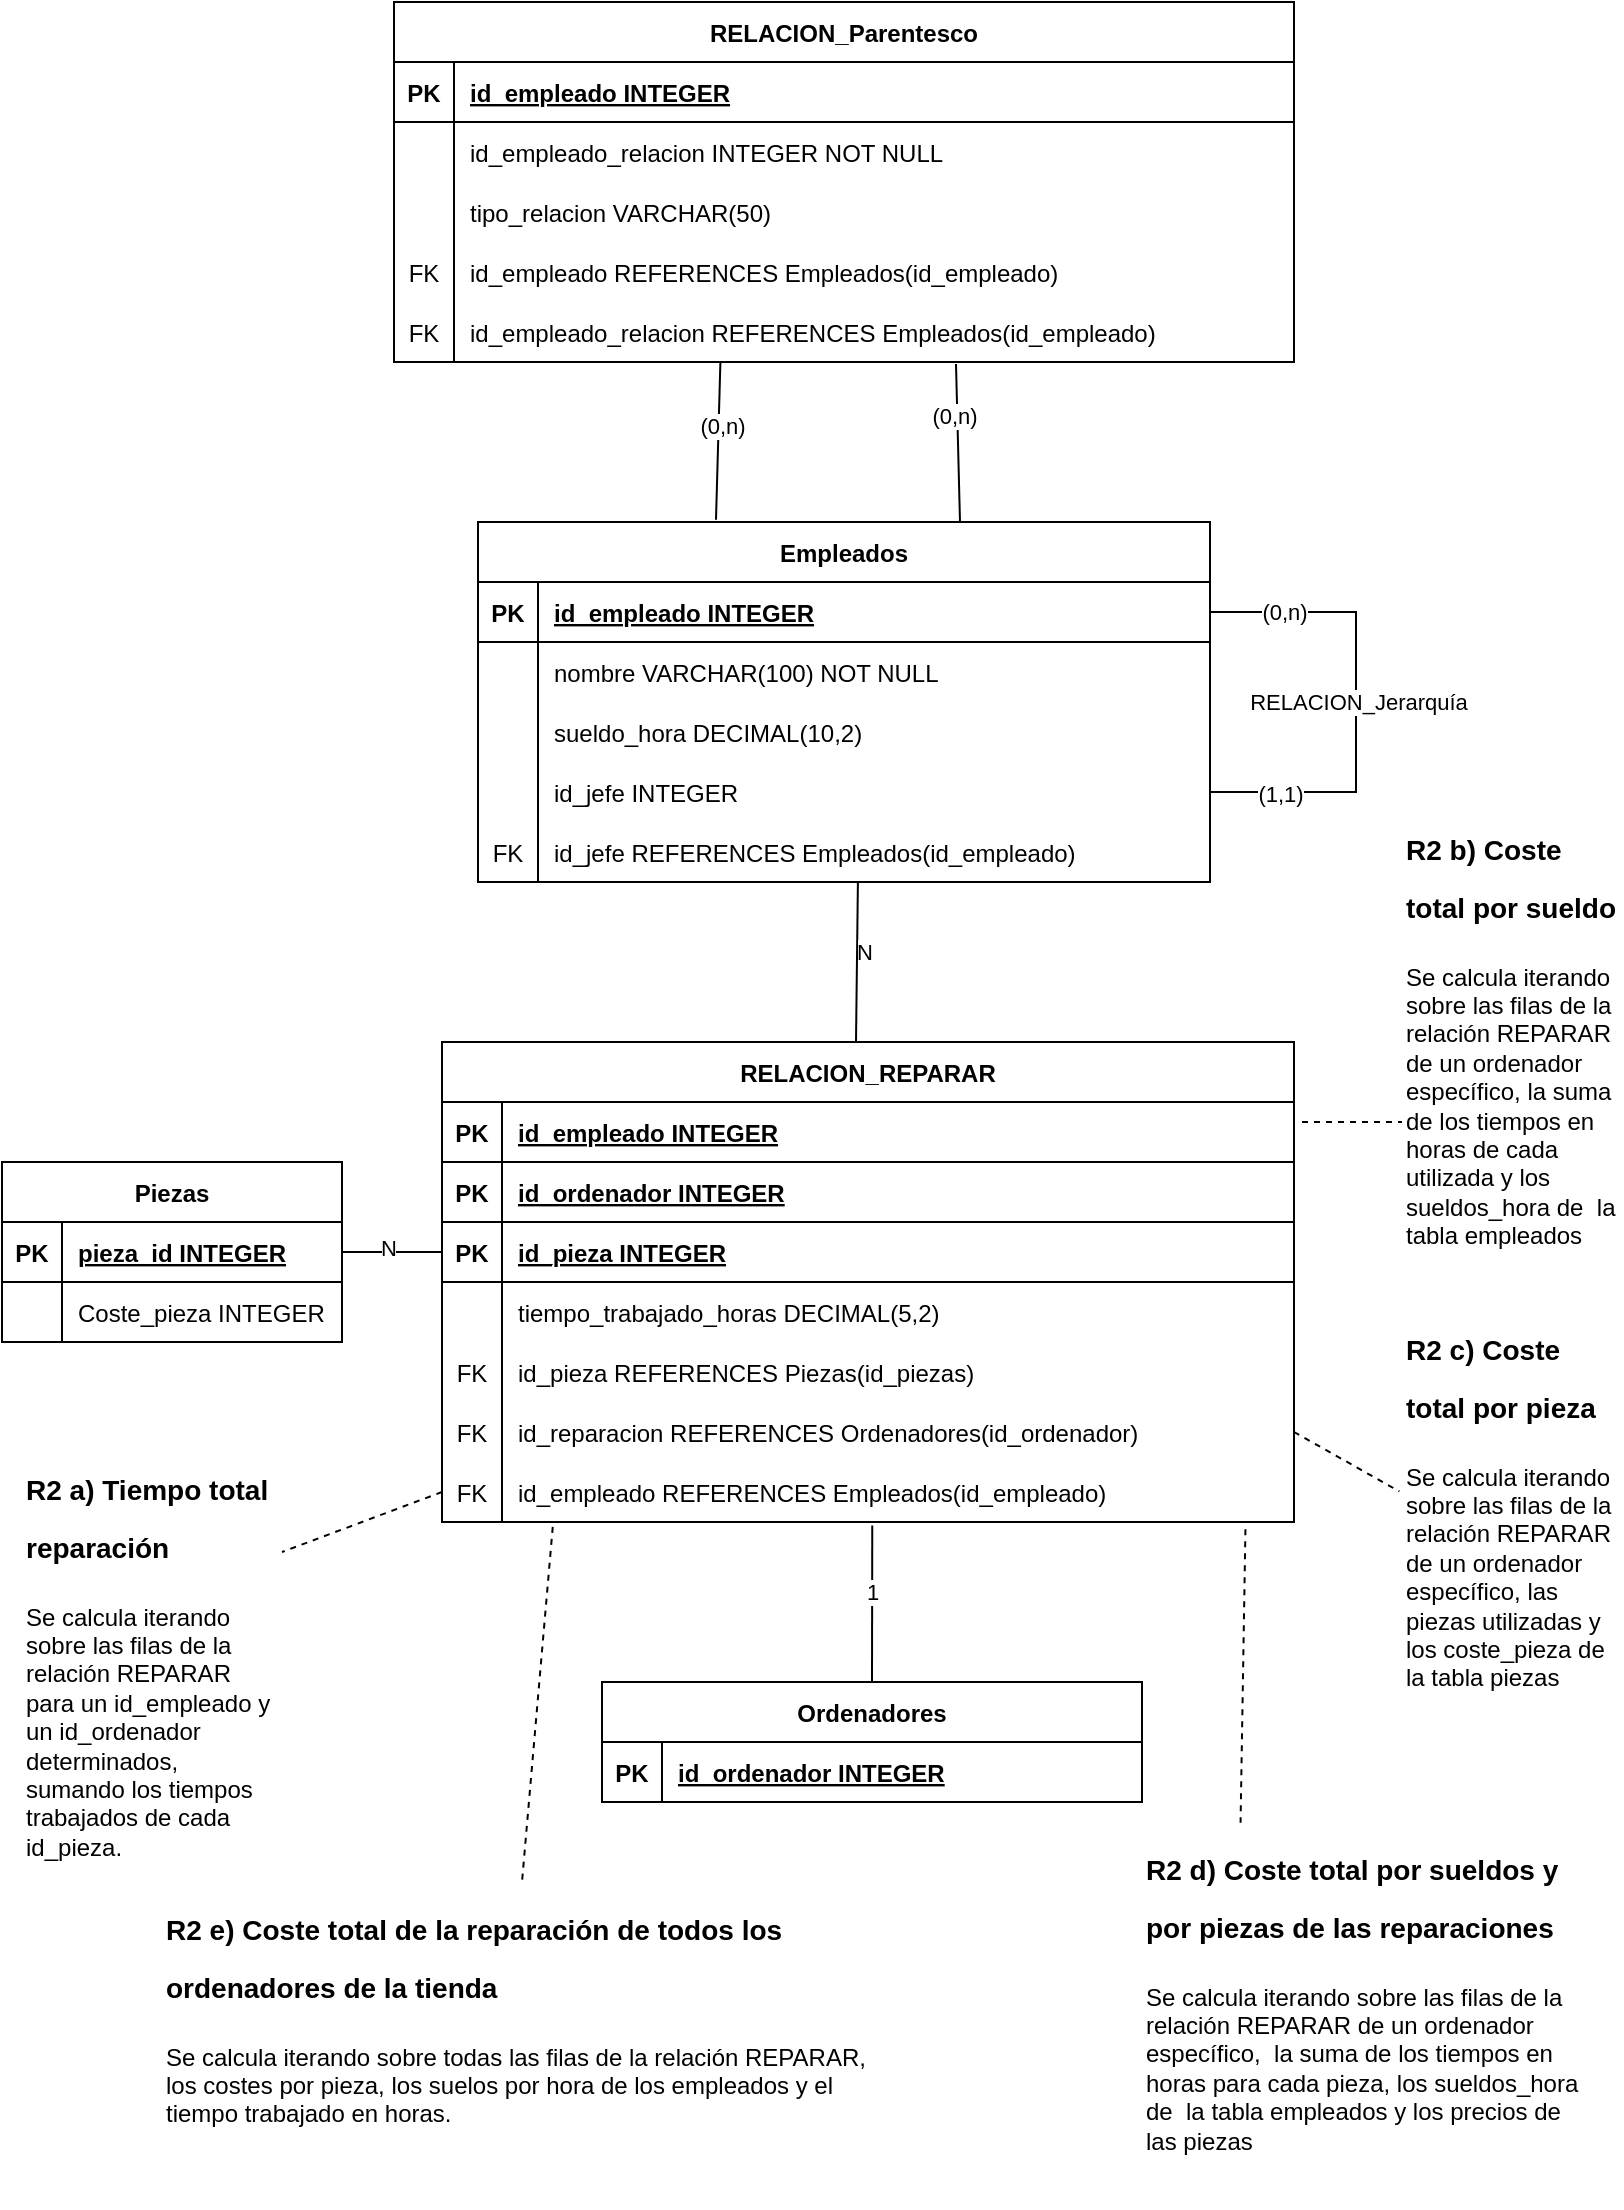 <mxfile version="25.0.3">
  <diagram name="Página-1" id="xGgzA0Pqi8EQrlo79pXu">
    <mxGraphModel dx="847" dy="-395" grid="1" gridSize="10" guides="1" tooltips="1" connect="1" arrows="1" fold="1" page="1" pageScale="1" pageWidth="827" pageHeight="1169" math="0" shadow="0">
      <root>
        <mxCell id="0" />
        <mxCell id="1" parent="0" />
        <mxCell id="ciaVYC9OOsFVDhnM_Xw1-1" value="Empleados" style="shape=table;startSize=30;container=1;collapsible=1;childLayout=tableLayout;fixedRows=1;rowLines=0;fontStyle=1;align=center;resizeLast=1;" parent="1" vertex="1">
          <mxGeometry x="1068" y="1464" width="366" height="180" as="geometry" />
        </mxCell>
        <mxCell id="ciaVYC9OOsFVDhnM_Xw1-2" value="" style="shape=tableRow;horizontal=0;startSize=0;swimlaneHead=0;swimlaneBody=0;fillColor=none;collapsible=0;dropTarget=0;points=[[0,0.5],[1,0.5]];portConstraint=eastwest;strokeColor=inherit;top=0;left=0;right=0;bottom=1;" parent="ciaVYC9OOsFVDhnM_Xw1-1" vertex="1">
          <mxGeometry y="30" width="366" height="30" as="geometry" />
        </mxCell>
        <mxCell id="ciaVYC9OOsFVDhnM_Xw1-3" value="PK" style="shape=partialRectangle;overflow=hidden;connectable=0;fillColor=none;strokeColor=inherit;top=0;left=0;bottom=0;right=0;fontStyle=1;" parent="ciaVYC9OOsFVDhnM_Xw1-2" vertex="1">
          <mxGeometry width="30" height="30" as="geometry">
            <mxRectangle width="30" height="30" as="alternateBounds" />
          </mxGeometry>
        </mxCell>
        <mxCell id="ciaVYC9OOsFVDhnM_Xw1-4" value="id_empleado INTEGER" style="shape=partialRectangle;overflow=hidden;connectable=0;fillColor=none;align=left;strokeColor=inherit;top=0;left=0;bottom=0;right=0;spacingLeft=6;fontStyle=5;" parent="ciaVYC9OOsFVDhnM_Xw1-2" vertex="1">
          <mxGeometry x="30" width="336" height="30" as="geometry">
            <mxRectangle width="336" height="30" as="alternateBounds" />
          </mxGeometry>
        </mxCell>
        <mxCell id="ciaVYC9OOsFVDhnM_Xw1-5" value="" style="shape=tableRow;horizontal=0;startSize=0;swimlaneHead=0;swimlaneBody=0;fillColor=none;collapsible=0;dropTarget=0;points=[[0,0.5],[1,0.5]];portConstraint=eastwest;strokeColor=inherit;top=0;left=0;right=0;bottom=0;" parent="ciaVYC9OOsFVDhnM_Xw1-1" vertex="1">
          <mxGeometry y="60" width="366" height="30" as="geometry" />
        </mxCell>
        <mxCell id="ciaVYC9OOsFVDhnM_Xw1-6" value="" style="shape=partialRectangle;overflow=hidden;connectable=0;fillColor=none;strokeColor=inherit;top=0;left=0;bottom=0;right=0;" parent="ciaVYC9OOsFVDhnM_Xw1-5" vertex="1">
          <mxGeometry width="30" height="30" as="geometry">
            <mxRectangle width="30" height="30" as="alternateBounds" />
          </mxGeometry>
        </mxCell>
        <mxCell id="ciaVYC9OOsFVDhnM_Xw1-7" value="nombre VARCHAR(100) NOT NULL" style="shape=partialRectangle;overflow=hidden;connectable=0;fillColor=none;align=left;strokeColor=inherit;top=0;left=0;bottom=0;right=0;spacingLeft=6;" parent="ciaVYC9OOsFVDhnM_Xw1-5" vertex="1">
          <mxGeometry x="30" width="336" height="30" as="geometry">
            <mxRectangle width="336" height="30" as="alternateBounds" />
          </mxGeometry>
        </mxCell>
        <mxCell id="ciaVYC9OOsFVDhnM_Xw1-8" value="" style="shape=tableRow;horizontal=0;startSize=0;swimlaneHead=0;swimlaneBody=0;fillColor=none;collapsible=0;dropTarget=0;points=[[0,0.5],[1,0.5]];portConstraint=eastwest;strokeColor=inherit;top=0;left=0;right=0;bottom=0;" parent="ciaVYC9OOsFVDhnM_Xw1-1" vertex="1">
          <mxGeometry y="90" width="366" height="30" as="geometry" />
        </mxCell>
        <mxCell id="ciaVYC9OOsFVDhnM_Xw1-9" value="" style="shape=partialRectangle;overflow=hidden;connectable=0;fillColor=none;strokeColor=inherit;top=0;left=0;bottom=0;right=0;" parent="ciaVYC9OOsFVDhnM_Xw1-8" vertex="1">
          <mxGeometry width="30" height="30" as="geometry">
            <mxRectangle width="30" height="30" as="alternateBounds" />
          </mxGeometry>
        </mxCell>
        <mxCell id="ciaVYC9OOsFVDhnM_Xw1-10" value="sueldo_hora DECIMAL(10,2)" style="shape=partialRectangle;overflow=hidden;connectable=0;fillColor=none;align=left;strokeColor=inherit;top=0;left=0;bottom=0;right=0;spacingLeft=6;" parent="ciaVYC9OOsFVDhnM_Xw1-8" vertex="1">
          <mxGeometry x="30" width="336" height="30" as="geometry">
            <mxRectangle width="336" height="30" as="alternateBounds" />
          </mxGeometry>
        </mxCell>
        <mxCell id="ciaVYC9OOsFVDhnM_Xw1-11" value="" style="shape=tableRow;horizontal=0;startSize=0;swimlaneHead=0;swimlaneBody=0;fillColor=none;collapsible=0;dropTarget=0;points=[[0,0.5],[1,0.5]];portConstraint=eastwest;strokeColor=inherit;top=0;left=0;right=0;bottom=0;" parent="ciaVYC9OOsFVDhnM_Xw1-1" vertex="1">
          <mxGeometry y="120" width="366" height="30" as="geometry" />
        </mxCell>
        <mxCell id="ciaVYC9OOsFVDhnM_Xw1-12" value="" style="shape=partialRectangle;overflow=hidden;connectable=0;fillColor=none;strokeColor=inherit;top=0;left=0;bottom=0;right=0;" parent="ciaVYC9OOsFVDhnM_Xw1-11" vertex="1">
          <mxGeometry width="30" height="30" as="geometry">
            <mxRectangle width="30" height="30" as="alternateBounds" />
          </mxGeometry>
        </mxCell>
        <mxCell id="ciaVYC9OOsFVDhnM_Xw1-13" value="id_jefe INTEGER" style="shape=partialRectangle;overflow=hidden;connectable=0;fillColor=none;align=left;strokeColor=inherit;top=0;left=0;bottom=0;right=0;spacingLeft=6;" parent="ciaVYC9OOsFVDhnM_Xw1-11" vertex="1">
          <mxGeometry x="30" width="336" height="30" as="geometry">
            <mxRectangle width="336" height="30" as="alternateBounds" />
          </mxGeometry>
        </mxCell>
        <mxCell id="ciaVYC9OOsFVDhnM_Xw1-14" value="" style="shape=tableRow;horizontal=0;startSize=0;swimlaneHead=0;swimlaneBody=0;fillColor=none;collapsible=0;dropTarget=0;points=[[0,0.5],[1,0.5]];portConstraint=eastwest;strokeColor=inherit;top=0;left=0;right=0;bottom=0;" parent="ciaVYC9OOsFVDhnM_Xw1-1" vertex="1">
          <mxGeometry y="150" width="366" height="30" as="geometry" />
        </mxCell>
        <mxCell id="ciaVYC9OOsFVDhnM_Xw1-15" value="FK" style="shape=partialRectangle;overflow=hidden;connectable=0;fillColor=none;strokeColor=inherit;top=0;left=0;bottom=0;right=0;" parent="ciaVYC9OOsFVDhnM_Xw1-14" vertex="1">
          <mxGeometry width="30" height="30" as="geometry">
            <mxRectangle width="30" height="30" as="alternateBounds" />
          </mxGeometry>
        </mxCell>
        <mxCell id="ciaVYC9OOsFVDhnM_Xw1-16" value="id_jefe REFERENCES Empleados(id_empleado)" style="shape=partialRectangle;overflow=hidden;connectable=0;fillColor=none;align=left;strokeColor=inherit;top=0;left=0;bottom=0;right=0;spacingLeft=6;" parent="ciaVYC9OOsFVDhnM_Xw1-14" vertex="1">
          <mxGeometry x="30" width="336" height="30" as="geometry">
            <mxRectangle width="336" height="30" as="alternateBounds" />
          </mxGeometry>
        </mxCell>
        <mxCell id="2tgkT-NRapqYgI7skfgN-1" value="" style="endArrow=none;html=1;rounded=0;exitX=1;exitY=0.5;exitDx=0;exitDy=0;entryX=1;entryY=0.5;entryDx=0;entryDy=0;" parent="ciaVYC9OOsFVDhnM_Xw1-1" source="ciaVYC9OOsFVDhnM_Xw1-11" target="ciaVYC9OOsFVDhnM_Xw1-2" edge="1">
          <mxGeometry width="50" height="50" relative="1" as="geometry">
            <mxPoint x="366" y="135.0" as="sourcePoint" />
            <mxPoint x="366" y="45.0" as="targetPoint" />
            <Array as="points">
              <mxPoint x="439" y="135.0" />
              <mxPoint x="439" y="45.0" />
            </Array>
          </mxGeometry>
        </mxCell>
        <mxCell id="2tgkT-NRapqYgI7skfgN-2" value="RELACION_Jerarquía" style="edgeLabel;html=1;align=center;verticalAlign=middle;resizable=0;points=[];" parent="2tgkT-NRapqYgI7skfgN-1" vertex="1" connectable="0">
          <mxGeometry x="0.002" y="-1" relative="1" as="geometry">
            <mxPoint as="offset" />
          </mxGeometry>
        </mxCell>
        <mxCell id="2tgkT-NRapqYgI7skfgN-3" value="(1,1)" style="edgeLabel;html=1;align=center;verticalAlign=middle;resizable=0;points=[];" parent="2tgkT-NRapqYgI7skfgN-1" vertex="1" connectable="0">
          <mxGeometry x="-0.703" y="-1" relative="1" as="geometry">
            <mxPoint as="offset" />
          </mxGeometry>
        </mxCell>
        <mxCell id="2tgkT-NRapqYgI7skfgN-4" value="(0,n)" style="edgeLabel;html=1;align=center;verticalAlign=middle;resizable=0;points=[];" parent="2tgkT-NRapqYgI7skfgN-1" vertex="1" connectable="0">
          <mxGeometry x="0.686" relative="1" as="geometry">
            <mxPoint as="offset" />
          </mxGeometry>
        </mxCell>
        <mxCell id="ciaVYC9OOsFVDhnM_Xw1-17" value="RELACION_Parentesco" style="shape=table;startSize=30;container=1;collapsible=1;childLayout=tableLayout;fixedRows=1;rowLines=0;fontStyle=1;align=center;resizeLast=1;" parent="1" vertex="1">
          <mxGeometry x="1026" y="1204" width="450" height="180" as="geometry" />
        </mxCell>
        <mxCell id="ciaVYC9OOsFVDhnM_Xw1-18" value="" style="shape=tableRow;horizontal=0;startSize=0;swimlaneHead=0;swimlaneBody=0;fillColor=none;collapsible=0;dropTarget=0;points=[[0,0.5],[1,0.5]];portConstraint=eastwest;strokeColor=inherit;top=0;left=0;right=0;bottom=1;" parent="ciaVYC9OOsFVDhnM_Xw1-17" vertex="1">
          <mxGeometry y="30" width="450" height="30" as="geometry" />
        </mxCell>
        <mxCell id="ciaVYC9OOsFVDhnM_Xw1-19" value="PK" style="shape=partialRectangle;overflow=hidden;connectable=0;fillColor=none;strokeColor=inherit;top=0;left=0;bottom=0;right=0;fontStyle=1;" parent="ciaVYC9OOsFVDhnM_Xw1-18" vertex="1">
          <mxGeometry width="30" height="30" as="geometry">
            <mxRectangle width="30" height="30" as="alternateBounds" />
          </mxGeometry>
        </mxCell>
        <mxCell id="ciaVYC9OOsFVDhnM_Xw1-20" value="id_empleado INTEGER" style="shape=partialRectangle;overflow=hidden;connectable=0;fillColor=none;align=left;strokeColor=inherit;top=0;left=0;bottom=0;right=0;spacingLeft=6;fontStyle=5;" parent="ciaVYC9OOsFVDhnM_Xw1-18" vertex="1">
          <mxGeometry x="30" width="420" height="30" as="geometry">
            <mxRectangle width="420" height="30" as="alternateBounds" />
          </mxGeometry>
        </mxCell>
        <mxCell id="ciaVYC9OOsFVDhnM_Xw1-21" value="" style="shape=tableRow;horizontal=0;startSize=0;swimlaneHead=0;swimlaneBody=0;fillColor=none;collapsible=0;dropTarget=0;points=[[0,0.5],[1,0.5]];portConstraint=eastwest;strokeColor=inherit;top=0;left=0;right=0;bottom=0;" parent="ciaVYC9OOsFVDhnM_Xw1-17" vertex="1">
          <mxGeometry y="60" width="450" height="30" as="geometry" />
        </mxCell>
        <mxCell id="ciaVYC9OOsFVDhnM_Xw1-22" value="" style="shape=partialRectangle;overflow=hidden;connectable=0;fillColor=none;strokeColor=inherit;top=0;left=0;bottom=0;right=0;" parent="ciaVYC9OOsFVDhnM_Xw1-21" vertex="1">
          <mxGeometry width="30" height="30" as="geometry">
            <mxRectangle width="30" height="30" as="alternateBounds" />
          </mxGeometry>
        </mxCell>
        <mxCell id="ciaVYC9OOsFVDhnM_Xw1-23" value="id_empleado_relacion INTEGER NOT NULL" style="shape=partialRectangle;overflow=hidden;connectable=0;fillColor=none;align=left;strokeColor=inherit;top=0;left=0;bottom=0;right=0;spacingLeft=6;" parent="ciaVYC9OOsFVDhnM_Xw1-21" vertex="1">
          <mxGeometry x="30" width="420" height="30" as="geometry">
            <mxRectangle width="420" height="30" as="alternateBounds" />
          </mxGeometry>
        </mxCell>
        <mxCell id="ciaVYC9OOsFVDhnM_Xw1-24" value="" style="shape=tableRow;horizontal=0;startSize=0;swimlaneHead=0;swimlaneBody=0;fillColor=none;collapsible=0;dropTarget=0;points=[[0,0.5],[1,0.5]];portConstraint=eastwest;strokeColor=inherit;top=0;left=0;right=0;bottom=0;" parent="ciaVYC9OOsFVDhnM_Xw1-17" vertex="1">
          <mxGeometry y="90" width="450" height="30" as="geometry" />
        </mxCell>
        <mxCell id="ciaVYC9OOsFVDhnM_Xw1-25" value="" style="shape=partialRectangle;overflow=hidden;connectable=0;fillColor=none;strokeColor=inherit;top=0;left=0;bottom=0;right=0;" parent="ciaVYC9OOsFVDhnM_Xw1-24" vertex="1">
          <mxGeometry width="30" height="30" as="geometry">
            <mxRectangle width="30" height="30" as="alternateBounds" />
          </mxGeometry>
        </mxCell>
        <mxCell id="ciaVYC9OOsFVDhnM_Xw1-26" value="tipo_relacion VARCHAR(50)" style="shape=partialRectangle;overflow=hidden;connectable=0;fillColor=none;align=left;strokeColor=inherit;top=0;left=0;bottom=0;right=0;spacingLeft=6;" parent="ciaVYC9OOsFVDhnM_Xw1-24" vertex="1">
          <mxGeometry x="30" width="420" height="30" as="geometry">
            <mxRectangle width="420" height="30" as="alternateBounds" />
          </mxGeometry>
        </mxCell>
        <mxCell id="ciaVYC9OOsFVDhnM_Xw1-27" value="" style="shape=tableRow;horizontal=0;startSize=0;swimlaneHead=0;swimlaneBody=0;fillColor=none;collapsible=0;dropTarget=0;points=[[0,0.5],[1,0.5]];portConstraint=eastwest;strokeColor=inherit;top=0;left=0;right=0;bottom=0;" parent="ciaVYC9OOsFVDhnM_Xw1-17" vertex="1">
          <mxGeometry y="120" width="450" height="30" as="geometry" />
        </mxCell>
        <mxCell id="ciaVYC9OOsFVDhnM_Xw1-28" value="FK" style="shape=partialRectangle;overflow=hidden;connectable=0;fillColor=none;strokeColor=inherit;top=0;left=0;bottom=0;right=0;" parent="ciaVYC9OOsFVDhnM_Xw1-27" vertex="1">
          <mxGeometry width="30" height="30" as="geometry">
            <mxRectangle width="30" height="30" as="alternateBounds" />
          </mxGeometry>
        </mxCell>
        <mxCell id="ciaVYC9OOsFVDhnM_Xw1-29" value="id_empleado REFERENCES Empleados(id_empleado)" style="shape=partialRectangle;overflow=hidden;connectable=0;fillColor=none;align=left;strokeColor=inherit;top=0;left=0;bottom=0;right=0;spacingLeft=6;" parent="ciaVYC9OOsFVDhnM_Xw1-27" vertex="1">
          <mxGeometry x="30" width="420" height="30" as="geometry">
            <mxRectangle width="420" height="30" as="alternateBounds" />
          </mxGeometry>
        </mxCell>
        <mxCell id="ciaVYC9OOsFVDhnM_Xw1-30" value="" style="shape=tableRow;horizontal=0;startSize=0;swimlaneHead=0;swimlaneBody=0;fillColor=none;collapsible=0;dropTarget=0;points=[[0,0.5],[1,0.5]];portConstraint=eastwest;strokeColor=inherit;top=0;left=0;right=0;bottom=0;" parent="ciaVYC9OOsFVDhnM_Xw1-17" vertex="1">
          <mxGeometry y="150" width="450" height="30" as="geometry" />
        </mxCell>
        <mxCell id="ciaVYC9OOsFVDhnM_Xw1-31" value="FK" style="shape=partialRectangle;overflow=hidden;connectable=0;fillColor=none;strokeColor=inherit;top=0;left=0;bottom=0;right=0;" parent="ciaVYC9OOsFVDhnM_Xw1-30" vertex="1">
          <mxGeometry width="30" height="30" as="geometry">
            <mxRectangle width="30" height="30" as="alternateBounds" />
          </mxGeometry>
        </mxCell>
        <mxCell id="ciaVYC9OOsFVDhnM_Xw1-32" value="id_empleado_relacion REFERENCES Empleados(id_empleado)" style="shape=partialRectangle;overflow=hidden;connectable=0;fillColor=none;align=left;strokeColor=inherit;top=0;left=0;bottom=0;right=0;spacingLeft=6;" parent="ciaVYC9OOsFVDhnM_Xw1-30" vertex="1">
          <mxGeometry x="30" width="420" height="30" as="geometry">
            <mxRectangle width="420" height="30" as="alternateBounds" />
          </mxGeometry>
        </mxCell>
        <mxCell id="ciaVYC9OOsFVDhnM_Xw1-33" value="Ordenadores" style="shape=table;startSize=30;container=1;collapsible=1;childLayout=tableLayout;fixedRows=1;rowLines=0;fontStyle=1;align=center;resizeLast=1;" parent="1" vertex="1">
          <mxGeometry x="1130" y="2044" width="270" height="60" as="geometry" />
        </mxCell>
        <mxCell id="ciaVYC9OOsFVDhnM_Xw1-34" value="" style="shape=tableRow;horizontal=0;startSize=0;swimlaneHead=0;swimlaneBody=0;fillColor=none;collapsible=0;dropTarget=0;points=[[0,0.5],[1,0.5]];portConstraint=eastwest;strokeColor=inherit;top=0;left=0;right=0;bottom=1;" parent="ciaVYC9OOsFVDhnM_Xw1-33" vertex="1">
          <mxGeometry y="30" width="270" height="30" as="geometry" />
        </mxCell>
        <mxCell id="ciaVYC9OOsFVDhnM_Xw1-35" value="PK" style="shape=partialRectangle;overflow=hidden;connectable=0;fillColor=none;strokeColor=inherit;top=0;left=0;bottom=0;right=0;fontStyle=1;" parent="ciaVYC9OOsFVDhnM_Xw1-34" vertex="1">
          <mxGeometry width="30" height="30" as="geometry">
            <mxRectangle width="30" height="30" as="alternateBounds" />
          </mxGeometry>
        </mxCell>
        <mxCell id="ciaVYC9OOsFVDhnM_Xw1-36" value="id_ordenador INTEGER" style="shape=partialRectangle;overflow=hidden;connectable=0;fillColor=none;align=left;strokeColor=inherit;top=0;left=0;bottom=0;right=0;spacingLeft=6;fontStyle=5;" parent="ciaVYC9OOsFVDhnM_Xw1-34" vertex="1">
          <mxGeometry x="30" width="240" height="30" as="geometry">
            <mxRectangle width="240" height="30" as="alternateBounds" />
          </mxGeometry>
        </mxCell>
        <mxCell id="ciaVYC9OOsFVDhnM_Xw1-37" value="RELACION_REPARAR" style="shape=table;startSize=30;container=1;collapsible=1;childLayout=tableLayout;fixedRows=1;rowLines=0;fontStyle=1;align=center;resizeLast=1;" parent="1" vertex="1">
          <mxGeometry x="1050" y="1724" width="426" height="240" as="geometry" />
        </mxCell>
        <mxCell id="ciaVYC9OOsFVDhnM_Xw1-38" value="" style="shape=tableRow;horizontal=0;startSize=0;swimlaneHead=0;swimlaneBody=0;fillColor=none;collapsible=0;dropTarget=0;points=[[0,0.5],[1,0.5]];portConstraint=eastwest;strokeColor=inherit;top=0;left=0;right=0;bottom=1;" parent="ciaVYC9OOsFVDhnM_Xw1-37" vertex="1">
          <mxGeometry y="30" width="426" height="30" as="geometry" />
        </mxCell>
        <mxCell id="ciaVYC9OOsFVDhnM_Xw1-39" value="PK" style="shape=partialRectangle;overflow=hidden;connectable=0;fillColor=none;strokeColor=inherit;top=0;left=0;bottom=0;right=0;fontStyle=1;" parent="ciaVYC9OOsFVDhnM_Xw1-38" vertex="1">
          <mxGeometry width="30" height="30" as="geometry">
            <mxRectangle width="30" height="30" as="alternateBounds" />
          </mxGeometry>
        </mxCell>
        <mxCell id="ciaVYC9OOsFVDhnM_Xw1-40" value="id_empleado INTEGER" style="shape=partialRectangle;overflow=hidden;connectable=0;fillColor=none;align=left;strokeColor=inherit;top=0;left=0;bottom=0;right=0;spacingLeft=6;fontStyle=5;" parent="ciaVYC9OOsFVDhnM_Xw1-38" vertex="1">
          <mxGeometry x="30" width="396" height="30" as="geometry">
            <mxRectangle width="396" height="30" as="alternateBounds" />
          </mxGeometry>
        </mxCell>
        <mxCell id="ciaVYC9OOsFVDhnM_Xw1-41" value="" style="shape=tableRow;horizontal=0;startSize=0;swimlaneHead=0;swimlaneBody=0;fillColor=none;collapsible=0;dropTarget=0;points=[[0,0.5],[1,0.5]];portConstraint=eastwest;strokeColor=inherit;top=0;left=0;right=0;bottom=1;" parent="ciaVYC9OOsFVDhnM_Xw1-37" vertex="1">
          <mxGeometry y="60" width="426" height="30" as="geometry" />
        </mxCell>
        <mxCell id="ciaVYC9OOsFVDhnM_Xw1-42" value="PK" style="shape=partialRectangle;overflow=hidden;connectable=0;fillColor=none;strokeColor=inherit;top=0;left=0;bottom=0;right=0;fontStyle=1;" parent="ciaVYC9OOsFVDhnM_Xw1-41" vertex="1">
          <mxGeometry width="30" height="30" as="geometry">
            <mxRectangle width="30" height="30" as="alternateBounds" />
          </mxGeometry>
        </mxCell>
        <mxCell id="ciaVYC9OOsFVDhnM_Xw1-43" value="id_ordenador INTEGER" style="shape=partialRectangle;overflow=hidden;connectable=0;fillColor=none;align=left;strokeColor=inherit;top=0;left=0;bottom=0;right=0;spacingLeft=6;fontStyle=5;" parent="ciaVYC9OOsFVDhnM_Xw1-41" vertex="1">
          <mxGeometry x="30" width="396" height="30" as="geometry">
            <mxRectangle width="396" height="30" as="alternateBounds" />
          </mxGeometry>
        </mxCell>
        <mxCell id="ciaVYC9OOsFVDhnM_Xw1-44" style="shape=tableRow;horizontal=0;startSize=0;swimlaneHead=0;swimlaneBody=0;fillColor=none;collapsible=0;dropTarget=0;points=[[0,0.5],[1,0.5]];portConstraint=eastwest;strokeColor=inherit;top=0;left=0;right=0;bottom=1;" parent="ciaVYC9OOsFVDhnM_Xw1-37" vertex="1">
          <mxGeometry y="90" width="426" height="30" as="geometry" />
        </mxCell>
        <mxCell id="ciaVYC9OOsFVDhnM_Xw1-45" value="PK" style="shape=partialRectangle;overflow=hidden;connectable=0;fillColor=none;strokeColor=inherit;top=0;left=0;bottom=0;right=0;fontStyle=1;" parent="ciaVYC9OOsFVDhnM_Xw1-44" vertex="1">
          <mxGeometry width="30" height="30" as="geometry">
            <mxRectangle width="30" height="30" as="alternateBounds" />
          </mxGeometry>
        </mxCell>
        <mxCell id="ciaVYC9OOsFVDhnM_Xw1-46" value="id_pieza INTEGER" style="shape=partialRectangle;overflow=hidden;connectable=0;fillColor=none;align=left;strokeColor=inherit;top=0;left=0;bottom=0;right=0;spacingLeft=6;fontStyle=5;" parent="ciaVYC9OOsFVDhnM_Xw1-44" vertex="1">
          <mxGeometry x="30" width="396" height="30" as="geometry">
            <mxRectangle width="396" height="30" as="alternateBounds" />
          </mxGeometry>
        </mxCell>
        <mxCell id="ciaVYC9OOsFVDhnM_Xw1-50" value="" style="shape=tableRow;horizontal=0;startSize=0;swimlaneHead=0;swimlaneBody=0;fillColor=none;collapsible=0;dropTarget=0;points=[[0,0.5],[1,0.5]];portConstraint=eastwest;strokeColor=inherit;top=0;left=0;right=0;bottom=0;" parent="ciaVYC9OOsFVDhnM_Xw1-37" vertex="1">
          <mxGeometry y="120" width="426" height="30" as="geometry" />
        </mxCell>
        <mxCell id="ciaVYC9OOsFVDhnM_Xw1-51" value="" style="shape=partialRectangle;overflow=hidden;connectable=0;fillColor=none;strokeColor=inherit;top=0;left=0;bottom=0;right=0;" parent="ciaVYC9OOsFVDhnM_Xw1-50" vertex="1">
          <mxGeometry width="30" height="30" as="geometry">
            <mxRectangle width="30" height="30" as="alternateBounds" />
          </mxGeometry>
        </mxCell>
        <mxCell id="ciaVYC9OOsFVDhnM_Xw1-52" value="tiempo_trabajado_horas DECIMAL(5,2)" style="shape=partialRectangle;overflow=hidden;connectable=0;fillColor=none;align=left;strokeColor=inherit;top=0;left=0;bottom=0;right=0;spacingLeft=6;" parent="ciaVYC9OOsFVDhnM_Xw1-50" vertex="1">
          <mxGeometry x="30" width="396" height="30" as="geometry">
            <mxRectangle width="396" height="30" as="alternateBounds" />
          </mxGeometry>
        </mxCell>
        <mxCell id="ciaVYC9OOsFVDhnM_Xw1-53" value="" style="shape=tableRow;horizontal=0;startSize=0;swimlaneHead=0;swimlaneBody=0;fillColor=none;collapsible=0;dropTarget=0;points=[[0,0.5],[1,0.5]];portConstraint=eastwest;strokeColor=inherit;top=0;left=0;right=0;bottom=0;" parent="ciaVYC9OOsFVDhnM_Xw1-37" vertex="1">
          <mxGeometry y="150" width="426" height="30" as="geometry" />
        </mxCell>
        <mxCell id="ciaVYC9OOsFVDhnM_Xw1-54" value="FK" style="shape=partialRectangle;overflow=hidden;connectable=0;fillColor=none;strokeColor=inherit;top=0;left=0;bottom=0;right=0;" parent="ciaVYC9OOsFVDhnM_Xw1-53" vertex="1">
          <mxGeometry width="30" height="30" as="geometry">
            <mxRectangle width="30" height="30" as="alternateBounds" />
          </mxGeometry>
        </mxCell>
        <mxCell id="ciaVYC9OOsFVDhnM_Xw1-55" value="id_pieza REFERENCES Piezas(id_piezas)" style="shape=partialRectangle;overflow=hidden;connectable=0;fillColor=none;align=left;strokeColor=inherit;top=0;left=0;bottom=0;right=0;spacingLeft=6;" parent="ciaVYC9OOsFVDhnM_Xw1-53" vertex="1">
          <mxGeometry x="30" width="396" height="30" as="geometry">
            <mxRectangle width="396" height="30" as="alternateBounds" />
          </mxGeometry>
        </mxCell>
        <mxCell id="ciaVYC9OOsFVDhnM_Xw1-56" value="" style="shape=tableRow;horizontal=0;startSize=0;swimlaneHead=0;swimlaneBody=0;fillColor=none;collapsible=0;dropTarget=0;points=[[0,0.5],[1,0.5]];portConstraint=eastwest;strokeColor=inherit;top=0;left=0;right=0;bottom=0;" parent="ciaVYC9OOsFVDhnM_Xw1-37" vertex="1">
          <mxGeometry y="180" width="426" height="30" as="geometry" />
        </mxCell>
        <mxCell id="ciaVYC9OOsFVDhnM_Xw1-57" value="FK" style="shape=partialRectangle;overflow=hidden;connectable=0;fillColor=none;strokeColor=inherit;top=0;left=0;bottom=0;right=0;" parent="ciaVYC9OOsFVDhnM_Xw1-56" vertex="1">
          <mxGeometry width="30" height="30" as="geometry">
            <mxRectangle width="30" height="30" as="alternateBounds" />
          </mxGeometry>
        </mxCell>
        <mxCell id="ciaVYC9OOsFVDhnM_Xw1-58" value="id_reparacion REFERENCES Ordenadores(id_ordenador)" style="shape=partialRectangle;overflow=hidden;connectable=0;fillColor=none;align=left;strokeColor=inherit;top=0;left=0;bottom=0;right=0;spacingLeft=6;" parent="ciaVYC9OOsFVDhnM_Xw1-56" vertex="1">
          <mxGeometry x="30" width="396" height="30" as="geometry">
            <mxRectangle width="396" height="30" as="alternateBounds" />
          </mxGeometry>
        </mxCell>
        <mxCell id="ciaVYC9OOsFVDhnM_Xw1-59" value="" style="shape=tableRow;horizontal=0;startSize=0;swimlaneHead=0;swimlaneBody=0;fillColor=none;collapsible=0;dropTarget=0;points=[[0,0.5],[1,0.5]];portConstraint=eastwest;strokeColor=inherit;top=0;left=0;right=0;bottom=0;" parent="ciaVYC9OOsFVDhnM_Xw1-37" vertex="1">
          <mxGeometry y="210" width="426" height="30" as="geometry" />
        </mxCell>
        <mxCell id="ciaVYC9OOsFVDhnM_Xw1-60" value="FK" style="shape=partialRectangle;overflow=hidden;connectable=0;fillColor=none;strokeColor=inherit;top=0;left=0;bottom=0;right=0;" parent="ciaVYC9OOsFVDhnM_Xw1-59" vertex="1">
          <mxGeometry width="30" height="30" as="geometry">
            <mxRectangle width="30" height="30" as="alternateBounds" />
          </mxGeometry>
        </mxCell>
        <mxCell id="ciaVYC9OOsFVDhnM_Xw1-61" value="id_empleado REFERENCES Empleados(id_empleado)" style="shape=partialRectangle;overflow=hidden;connectable=0;fillColor=none;align=left;strokeColor=inherit;top=0;left=0;bottom=0;right=0;spacingLeft=6;" parent="ciaVYC9OOsFVDhnM_Xw1-59" vertex="1">
          <mxGeometry x="30" width="396" height="30" as="geometry">
            <mxRectangle width="396" height="30" as="alternateBounds" />
          </mxGeometry>
        </mxCell>
        <mxCell id="ciaVYC9OOsFVDhnM_Xw1-62" value="" style="endArrow=none;html=1;rounded=0;entryX=0.496;entryY=1.037;entryDx=0;entryDy=0;entryPerimeter=0;" parent="1" edge="1">
          <mxGeometry width="50" height="50" relative="1" as="geometry">
            <mxPoint x="1187" y="1462.89" as="sourcePoint" />
            <mxPoint x="1189.2" y="1384" as="targetPoint" />
          </mxGeometry>
        </mxCell>
        <mxCell id="ciaVYC9OOsFVDhnM_Xw1-63" value="(0,n)" style="edgeLabel;html=1;align=center;verticalAlign=middle;resizable=0;points=[];" parent="ciaVYC9OOsFVDhnM_Xw1-62" vertex="1" connectable="0">
          <mxGeometry x="0.189" y="-1" relative="1" as="geometry">
            <mxPoint as="offset" />
          </mxGeometry>
        </mxCell>
        <mxCell id="ciaVYC9OOsFVDhnM_Xw1-64" value="" style="endArrow=none;html=1;rounded=0;entryX=0.519;entryY=1;entryDx=0;entryDy=0;entryPerimeter=0;" parent="1" target="ciaVYC9OOsFVDhnM_Xw1-14" edge="1">
          <mxGeometry width="50" height="50" relative="1" as="geometry">
            <mxPoint x="1257" y="1724" as="sourcePoint" />
            <mxPoint x="1317" y="1714" as="targetPoint" />
          </mxGeometry>
        </mxCell>
        <mxCell id="ciaVYC9OOsFVDhnM_Xw1-65" value="N" style="edgeLabel;html=1;align=center;verticalAlign=middle;resizable=0;points=[];" parent="ciaVYC9OOsFVDhnM_Xw1-64" vertex="1" connectable="0">
          <mxGeometry x="0.129" y="-3" relative="1" as="geometry">
            <mxPoint as="offset" />
          </mxGeometry>
        </mxCell>
        <mxCell id="ciaVYC9OOsFVDhnM_Xw1-66" value="" style="endArrow=none;html=1;rounded=0;entryX=0.505;entryY=1.057;entryDx=0;entryDy=0;entryPerimeter=0;exitX=0.5;exitY=0;exitDx=0;exitDy=0;" parent="1" source="ciaVYC9OOsFVDhnM_Xw1-33" target="ciaVYC9OOsFVDhnM_Xw1-59" edge="1">
          <mxGeometry width="50" height="50" relative="1" as="geometry">
            <mxPoint x="1265" y="2014" as="sourcePoint" />
            <mxPoint x="1317" y="1954" as="targetPoint" />
          </mxGeometry>
        </mxCell>
        <mxCell id="ciaVYC9OOsFVDhnM_Xw1-67" value="1" style="edgeLabel;html=1;align=center;verticalAlign=middle;resizable=0;points=[];" parent="ciaVYC9OOsFVDhnM_Xw1-66" vertex="1" connectable="0">
          <mxGeometry x="0.13" relative="1" as="geometry">
            <mxPoint y="-1" as="offset" />
          </mxGeometry>
        </mxCell>
        <mxCell id="ciaVYC9OOsFVDhnM_Xw1-68" value="" style="endArrow=none;html=1;rounded=0;entryX=0.496;entryY=1.037;entryDx=0;entryDy=0;entryPerimeter=0;exitX=0.5;exitY=0;exitDx=0;exitDy=0;" parent="1" edge="1">
          <mxGeometry width="50" height="50" relative="1" as="geometry">
            <mxPoint x="1309" y="1464" as="sourcePoint" />
            <mxPoint x="1307" y="1385" as="targetPoint" />
          </mxGeometry>
        </mxCell>
        <mxCell id="ciaVYC9OOsFVDhnM_Xw1-69" value="(0,n)" style="edgeLabel;html=1;align=center;verticalAlign=middle;resizable=0;points=[];" parent="ciaVYC9OOsFVDhnM_Xw1-68" vertex="1" connectable="0">
          <mxGeometry x="0.343" y="2" relative="1" as="geometry">
            <mxPoint as="offset" />
          </mxGeometry>
        </mxCell>
        <mxCell id="ciaVYC9OOsFVDhnM_Xw1-70" value="&lt;h1 style=&quot;margin-top: 0px;&quot;&gt;&lt;font style=&quot;font-size: 14px;&quot;&gt;R2 a) Tiempo total reparación&lt;/font&gt;&lt;br&gt;&lt;/h1&gt;&lt;p&gt;Se calcula iterando sobre las filas de la relación REPARAR para un id_empleado y un id_ordenador determinados, sumando los tiempos trabajados de cada id_pieza.&lt;br&gt;&lt;/p&gt;" style="text;html=1;whiteSpace=wrap;overflow=hidden;rounded=0;" parent="1" vertex="1">
          <mxGeometry x="840" y="1924" width="130" height="220" as="geometry" />
        </mxCell>
        <mxCell id="ciaVYC9OOsFVDhnM_Xw1-71" value="" style="endArrow=none;dashed=1;html=1;rounded=0;" parent="1" edge="1">
          <mxGeometry width="50" height="50" relative="1" as="geometry">
            <mxPoint x="1480" y="1764" as="sourcePoint" />
            <mxPoint x="1530" y="1764" as="targetPoint" />
            <Array as="points" />
          </mxGeometry>
        </mxCell>
        <mxCell id="ciaVYC9OOsFVDhnM_Xw1-72" value="Piezas" style="shape=table;startSize=30;container=1;collapsible=1;childLayout=tableLayout;fixedRows=1;rowLines=0;fontStyle=1;align=center;resizeLast=1;" parent="1" vertex="1">
          <mxGeometry x="830" y="1784" width="170" height="90" as="geometry" />
        </mxCell>
        <mxCell id="ciaVYC9OOsFVDhnM_Xw1-73" value="" style="shape=tableRow;horizontal=0;startSize=0;swimlaneHead=0;swimlaneBody=0;fillColor=none;collapsible=0;dropTarget=0;points=[[0,0.5],[1,0.5]];portConstraint=eastwest;strokeColor=inherit;top=0;left=0;right=0;bottom=1;" parent="ciaVYC9OOsFVDhnM_Xw1-72" vertex="1">
          <mxGeometry y="30" width="170" height="30" as="geometry" />
        </mxCell>
        <mxCell id="ciaVYC9OOsFVDhnM_Xw1-74" value="PK" style="shape=partialRectangle;overflow=hidden;connectable=0;fillColor=none;strokeColor=inherit;top=0;left=0;bottom=0;right=0;fontStyle=1;" parent="ciaVYC9OOsFVDhnM_Xw1-73" vertex="1">
          <mxGeometry width="30" height="30" as="geometry">
            <mxRectangle width="30" height="30" as="alternateBounds" />
          </mxGeometry>
        </mxCell>
        <mxCell id="ciaVYC9OOsFVDhnM_Xw1-75" value="pieza_id INTEGER" style="shape=partialRectangle;overflow=hidden;connectable=0;fillColor=none;align=left;strokeColor=inherit;top=0;left=0;bottom=0;right=0;spacingLeft=6;fontStyle=5;" parent="ciaVYC9OOsFVDhnM_Xw1-73" vertex="1">
          <mxGeometry x="30" width="140" height="30" as="geometry">
            <mxRectangle width="140" height="30" as="alternateBounds" />
          </mxGeometry>
        </mxCell>
        <mxCell id="ciaVYC9OOsFVDhnM_Xw1-76" value="" style="shape=tableRow;horizontal=0;startSize=0;swimlaneHead=0;swimlaneBody=0;fillColor=none;collapsible=0;dropTarget=0;points=[[0,0.5],[1,0.5]];portConstraint=eastwest;strokeColor=inherit;top=0;left=0;right=0;bottom=0;" parent="ciaVYC9OOsFVDhnM_Xw1-72" vertex="1">
          <mxGeometry y="60" width="170" height="30" as="geometry" />
        </mxCell>
        <mxCell id="ciaVYC9OOsFVDhnM_Xw1-77" value="" style="shape=partialRectangle;overflow=hidden;connectable=0;fillColor=none;strokeColor=inherit;top=0;left=0;bottom=0;right=0;" parent="ciaVYC9OOsFVDhnM_Xw1-76" vertex="1">
          <mxGeometry width="30" height="30" as="geometry">
            <mxRectangle width="30" height="30" as="alternateBounds" />
          </mxGeometry>
        </mxCell>
        <mxCell id="ciaVYC9OOsFVDhnM_Xw1-78" value="Coste_pieza INTEGER" style="shape=partialRectangle;overflow=hidden;connectable=0;fillColor=none;align=left;strokeColor=inherit;top=0;left=0;bottom=0;right=0;spacingLeft=6;" parent="ciaVYC9OOsFVDhnM_Xw1-76" vertex="1">
          <mxGeometry x="30" width="140" height="30" as="geometry">
            <mxRectangle width="140" height="30" as="alternateBounds" />
          </mxGeometry>
        </mxCell>
        <mxCell id="ciaVYC9OOsFVDhnM_Xw1-82" value="&lt;h1 style=&quot;margin-top: 0px;&quot;&gt;&lt;font style=&quot;font-size: 14px;&quot;&gt;R2 d) Coste total por sueldos y por piezas de las reparaciones&lt;/font&gt;&lt;br&gt;&lt;/h1&gt;&lt;p&gt;Se calcula iterando sobre las filas de la relación REPARAR de un ordenador específico,&amp;nbsp; la suma de los tiempos en horas para cada pieza, los sueldos_hora de&amp;nbsp; la tabla empleados y los precios de las piezas&lt;br&gt;&lt;/p&gt;" style="text;html=1;whiteSpace=wrap;overflow=hidden;rounded=0;" parent="1" vertex="1">
          <mxGeometry x="1400" y="2114" width="220" height="180" as="geometry" />
        </mxCell>
        <mxCell id="ciaVYC9OOsFVDhnM_Xw1-83" value="" style="endArrow=none;dashed=1;html=1;rounded=0;exitX=0.943;exitY=1.122;exitDx=0;exitDy=0;exitPerimeter=0;entryX=0.224;entryY=0.002;entryDx=0;entryDy=0;entryPerimeter=0;" parent="1" source="ciaVYC9OOsFVDhnM_Xw1-59" target="ciaVYC9OOsFVDhnM_Xw1-82" edge="1">
          <mxGeometry width="50" height="50" relative="1" as="geometry">
            <mxPoint x="1481" y="1903.73" as="sourcePoint" />
            <mxPoint x="1450" y="2014" as="targetPoint" />
            <Array as="points" />
          </mxGeometry>
        </mxCell>
        <mxCell id="ciaVYC9OOsFVDhnM_Xw1-84" value="" style="endArrow=none;html=1;rounded=0;entryX=0;entryY=0.5;entryDx=0;entryDy=0;exitX=1;exitY=0.5;exitDx=0;exitDy=0;" parent="1" source="ciaVYC9OOsFVDhnM_Xw1-73" target="ciaVYC9OOsFVDhnM_Xw1-44" edge="1">
          <mxGeometry width="50" height="50" relative="1" as="geometry">
            <mxPoint x="940" y="1874" as="sourcePoint" />
            <mxPoint x="990" y="1824" as="targetPoint" />
          </mxGeometry>
        </mxCell>
        <mxCell id="ciaVYC9OOsFVDhnM_Xw1-85" value="N" style="edgeLabel;html=1;align=center;verticalAlign=middle;resizable=0;points=[];" parent="ciaVYC9OOsFVDhnM_Xw1-84" vertex="1" connectable="0">
          <mxGeometry x="-0.097" y="2" relative="1" as="geometry">
            <mxPoint as="offset" />
          </mxGeometry>
        </mxCell>
        <mxCell id="ciaVYC9OOsFVDhnM_Xw1-86" value="&lt;h1 style=&quot;margin-top: 0px;&quot;&gt;&lt;font style=&quot;font-size: 14px;&quot;&gt;R2 b) Coste total por sueldo&lt;/font&gt;&lt;br&gt;&lt;/h1&gt;&lt;p&gt;Se calcula iterando sobre las filas de la relación REPARAR de un ordenador específico, la suma de los tiempos en horas de cada utilizada y los sueldos_hora de&amp;nbsp; la tabla empleados&lt;/p&gt;" style="text;html=1;whiteSpace=wrap;overflow=hidden;rounded=0;" parent="1" vertex="1">
          <mxGeometry x="1530" y="1604" width="110" height="260" as="geometry" />
        </mxCell>
        <mxCell id="ciaVYC9OOsFVDhnM_Xw1-87" value="" style="endArrow=none;dashed=1;html=1;rounded=0;exitX=0;exitY=0.5;exitDx=0;exitDy=0;entryX=1;entryY=0.25;entryDx=0;entryDy=0;" parent="1" source="ciaVYC9OOsFVDhnM_Xw1-59" target="ciaVYC9OOsFVDhnM_Xw1-70" edge="1">
          <mxGeometry width="50" height="50" relative="1" as="geometry">
            <mxPoint x="1010" y="1934" as="sourcePoint" />
            <mxPoint x="1060" y="1884" as="targetPoint" />
          </mxGeometry>
        </mxCell>
        <mxCell id="ciaVYC9OOsFVDhnM_Xw1-88" value="&lt;h1 style=&quot;margin-top: 0px;&quot;&gt;&lt;font style=&quot;font-size: 14px;&quot;&gt;R2 c) Coste total por pieza&lt;/font&gt;&lt;br&gt;&lt;/h1&gt;&lt;p&gt;Se calcula iterando sobre las filas de la relación REPARAR de un ordenador específico, las piezas utilizadas y los coste_pieza de&amp;nbsp; la tabla piezas&lt;/p&gt;" style="text;html=1;whiteSpace=wrap;overflow=hidden;rounded=0;" parent="1" vertex="1">
          <mxGeometry x="1530" y="1854" width="110" height="210" as="geometry" />
        </mxCell>
        <mxCell id="ciaVYC9OOsFVDhnM_Xw1-89" value="" style="endArrow=none;dashed=1;html=1;rounded=0;entryX=-0.012;entryY=0.451;entryDx=0;entryDy=0;entryPerimeter=0;exitX=1;exitY=0.5;exitDx=0;exitDy=0;" parent="1" source="ciaVYC9OOsFVDhnM_Xw1-56" target="ciaVYC9OOsFVDhnM_Xw1-88" edge="1">
          <mxGeometry width="50" height="50" relative="1" as="geometry">
            <mxPoint x="1485" y="1904" as="sourcePoint" />
            <mxPoint x="1535" y="1904" as="targetPoint" />
            <Array as="points" />
          </mxGeometry>
        </mxCell>
        <mxCell id="ciaVYC9OOsFVDhnM_Xw1-90" value="&lt;h1 style=&quot;margin-top: 0px;&quot;&gt;&lt;font style=&quot;font-size: 14px;&quot;&gt;R2 e) Coste total de la reparación de todos los ordenadores de la tienda&lt;/font&gt;&lt;br&gt;&lt;/h1&gt;&lt;p&gt;Se calcula iterando sobre todas las filas de la relación REPARAR, los costes por pieza, los suelos por hora de los empleados y el tiempo trabajado en horas.&lt;br&gt;&lt;/p&gt;" style="text;html=1;whiteSpace=wrap;overflow=hidden;rounded=0;" parent="1" vertex="1">
          <mxGeometry x="910" y="2144" width="360" height="160" as="geometry" />
        </mxCell>
        <mxCell id="ciaVYC9OOsFVDhnM_Xw1-91" value="" style="endArrow=none;dashed=1;html=1;rounded=0;exitX=0.13;exitY=1.082;exitDx=0;exitDy=0;exitPerimeter=0;entryX=0.5;entryY=0;entryDx=0;entryDy=0;" parent="1" source="ciaVYC9OOsFVDhnM_Xw1-59" target="ciaVYC9OOsFVDhnM_Xw1-90" edge="1">
          <mxGeometry width="50" height="50" relative="1" as="geometry">
            <mxPoint x="1029" y="1975" as="sourcePoint" />
            <mxPoint x="960" y="1974" as="targetPoint" />
          </mxGeometry>
        </mxCell>
      </root>
    </mxGraphModel>
  </diagram>
</mxfile>
